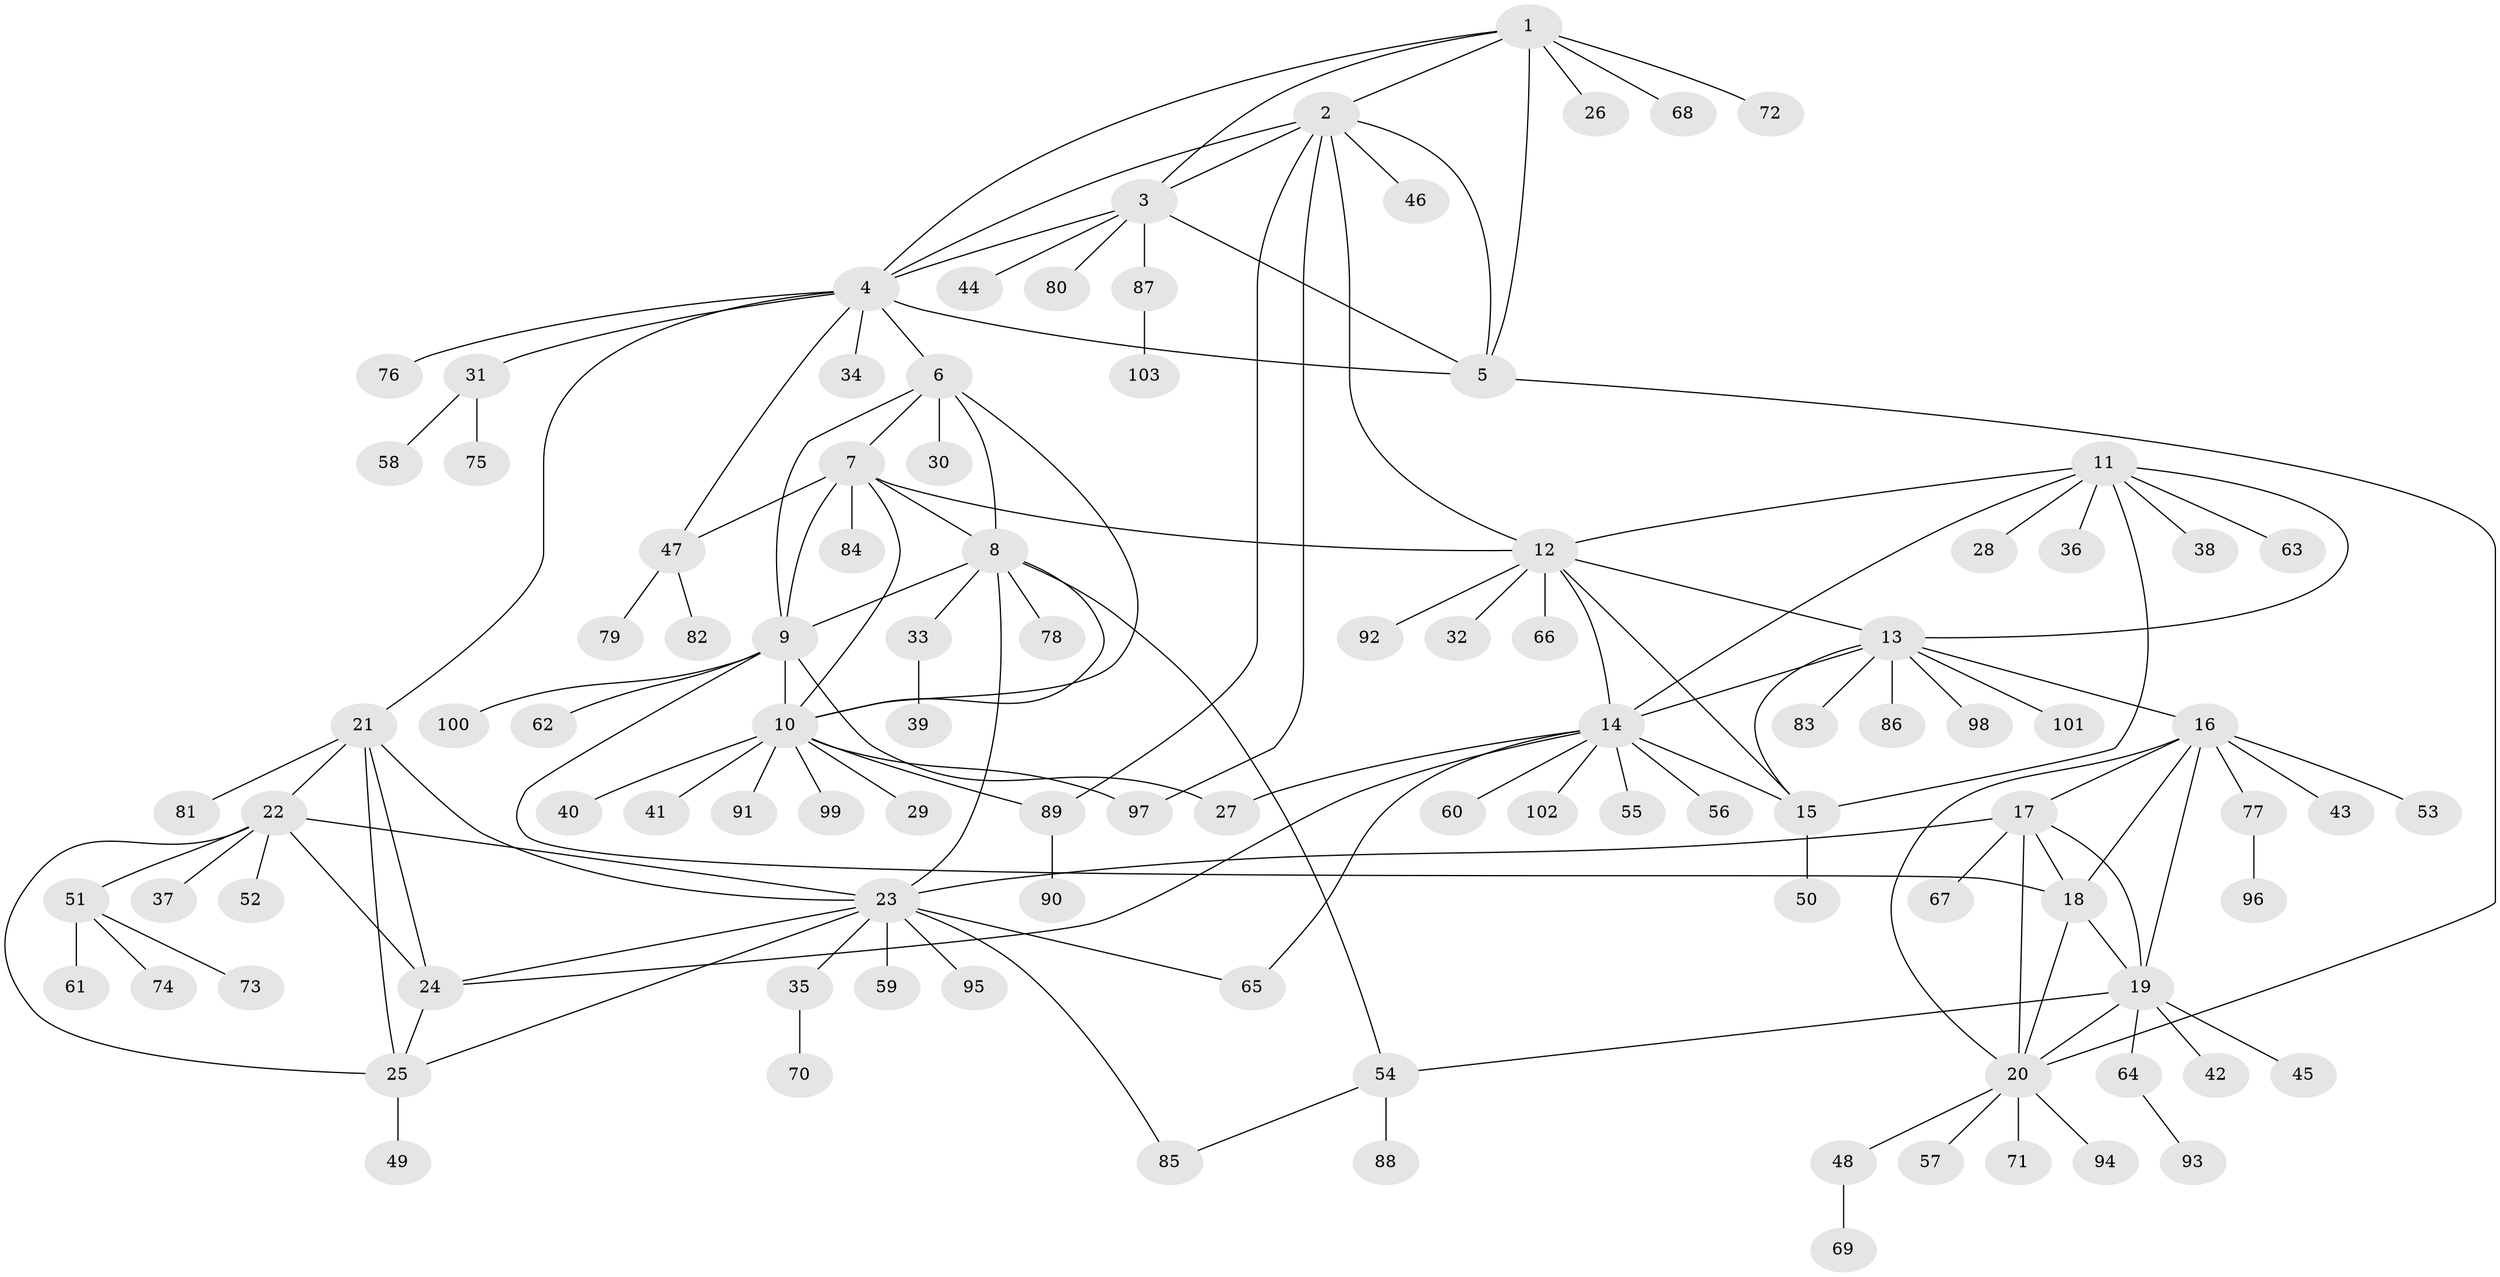 // Generated by graph-tools (version 1.1) at 2025/50/03/09/25 03:50:32]
// undirected, 103 vertices, 145 edges
graph export_dot {
graph [start="1"]
  node [color=gray90,style=filled];
  1;
  2;
  3;
  4;
  5;
  6;
  7;
  8;
  9;
  10;
  11;
  12;
  13;
  14;
  15;
  16;
  17;
  18;
  19;
  20;
  21;
  22;
  23;
  24;
  25;
  26;
  27;
  28;
  29;
  30;
  31;
  32;
  33;
  34;
  35;
  36;
  37;
  38;
  39;
  40;
  41;
  42;
  43;
  44;
  45;
  46;
  47;
  48;
  49;
  50;
  51;
  52;
  53;
  54;
  55;
  56;
  57;
  58;
  59;
  60;
  61;
  62;
  63;
  64;
  65;
  66;
  67;
  68;
  69;
  70;
  71;
  72;
  73;
  74;
  75;
  76;
  77;
  78;
  79;
  80;
  81;
  82;
  83;
  84;
  85;
  86;
  87;
  88;
  89;
  90;
  91;
  92;
  93;
  94;
  95;
  96;
  97;
  98;
  99;
  100;
  101;
  102;
  103;
  1 -- 2;
  1 -- 3;
  1 -- 4;
  1 -- 5;
  1 -- 26;
  1 -- 68;
  1 -- 72;
  2 -- 3;
  2 -- 4;
  2 -- 5;
  2 -- 12;
  2 -- 46;
  2 -- 89;
  2 -- 97;
  3 -- 4;
  3 -- 5;
  3 -- 44;
  3 -- 80;
  3 -- 87;
  4 -- 5;
  4 -- 6;
  4 -- 21;
  4 -- 31;
  4 -- 34;
  4 -- 47;
  4 -- 76;
  5 -- 20;
  6 -- 7;
  6 -- 8;
  6 -- 9;
  6 -- 10;
  6 -- 30;
  7 -- 8;
  7 -- 9;
  7 -- 10;
  7 -- 12;
  7 -- 47;
  7 -- 84;
  8 -- 9;
  8 -- 10;
  8 -- 23;
  8 -- 33;
  8 -- 54;
  8 -- 78;
  9 -- 10;
  9 -- 18;
  9 -- 27;
  9 -- 62;
  9 -- 100;
  10 -- 29;
  10 -- 40;
  10 -- 41;
  10 -- 89;
  10 -- 91;
  10 -- 97;
  10 -- 99;
  11 -- 12;
  11 -- 13;
  11 -- 14;
  11 -- 15;
  11 -- 28;
  11 -- 36;
  11 -- 38;
  11 -- 63;
  12 -- 13;
  12 -- 14;
  12 -- 15;
  12 -- 32;
  12 -- 66;
  12 -- 92;
  13 -- 14;
  13 -- 15;
  13 -- 16;
  13 -- 83;
  13 -- 86;
  13 -- 98;
  13 -- 101;
  14 -- 15;
  14 -- 24;
  14 -- 27;
  14 -- 55;
  14 -- 56;
  14 -- 60;
  14 -- 65;
  14 -- 102;
  15 -- 50;
  16 -- 17;
  16 -- 18;
  16 -- 19;
  16 -- 20;
  16 -- 43;
  16 -- 53;
  16 -- 77;
  17 -- 18;
  17 -- 19;
  17 -- 20;
  17 -- 23;
  17 -- 67;
  18 -- 19;
  18 -- 20;
  19 -- 20;
  19 -- 42;
  19 -- 45;
  19 -- 54;
  19 -- 64;
  20 -- 48;
  20 -- 57;
  20 -- 71;
  20 -- 94;
  21 -- 22;
  21 -- 23;
  21 -- 24;
  21 -- 25;
  21 -- 81;
  22 -- 23;
  22 -- 24;
  22 -- 25;
  22 -- 37;
  22 -- 51;
  22 -- 52;
  23 -- 24;
  23 -- 25;
  23 -- 35;
  23 -- 59;
  23 -- 65;
  23 -- 85;
  23 -- 95;
  24 -- 25;
  25 -- 49;
  31 -- 58;
  31 -- 75;
  33 -- 39;
  35 -- 70;
  47 -- 79;
  47 -- 82;
  48 -- 69;
  51 -- 61;
  51 -- 73;
  51 -- 74;
  54 -- 85;
  54 -- 88;
  64 -- 93;
  77 -- 96;
  87 -- 103;
  89 -- 90;
}

